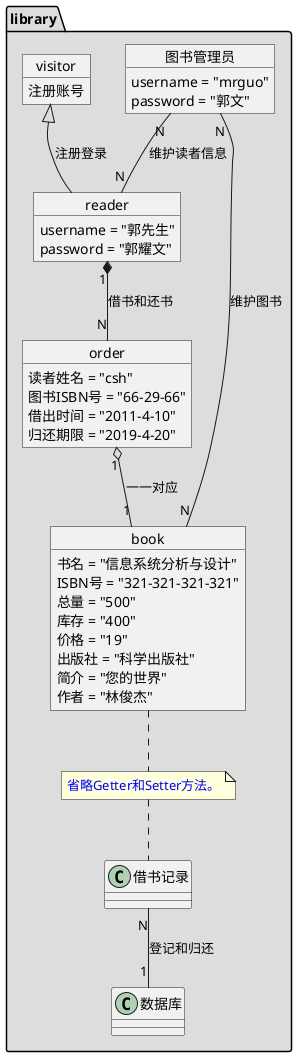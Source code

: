 @startuml

package "library" #DDDDDD {

	object 图书管理员 {
		 username = "mrguo"
		 password = "郭文"
	}



	object reader {
	 	username = "郭先生"
		password = "郭耀文"
	}
	object visitor {
		注册账号
	}

	object book {
	 	书名 = "信息系统分析与设计"
	 	ISBN号 = "321-321-321-321"
	 	总量 = "500"
	 	库存 = "400"
	 	价格 = "19"
	 	出版社 = "科学出版社"
	 	简介 = "您的世界"
	 	作者 = "林俊杰"
	}


	object order {
	 	读者姓名 = "csh"
	 	图书ISBN号 = "66-29-66"
	 	借出时间 = "2011-4-10"
	 	归还期限 = "2019-4-20"
	}


	note "<color:blue>省略Getter和Setter方法。</color>" as note1
	book .. note1
	note1 .. 借书记录
	visitor <|-- reader : 注册登录
	reader "1" *-- "N" order : 借书和还书
	order "1" o-- "1" book : 一一对应
	借书记录 "N" -- "1"  数据库: 登记和归还
	图书管理员 "N" -- "N" book : 维护图书
	图书管理员 "N" -- "N" reader : 维护读者信息


}


@enduml